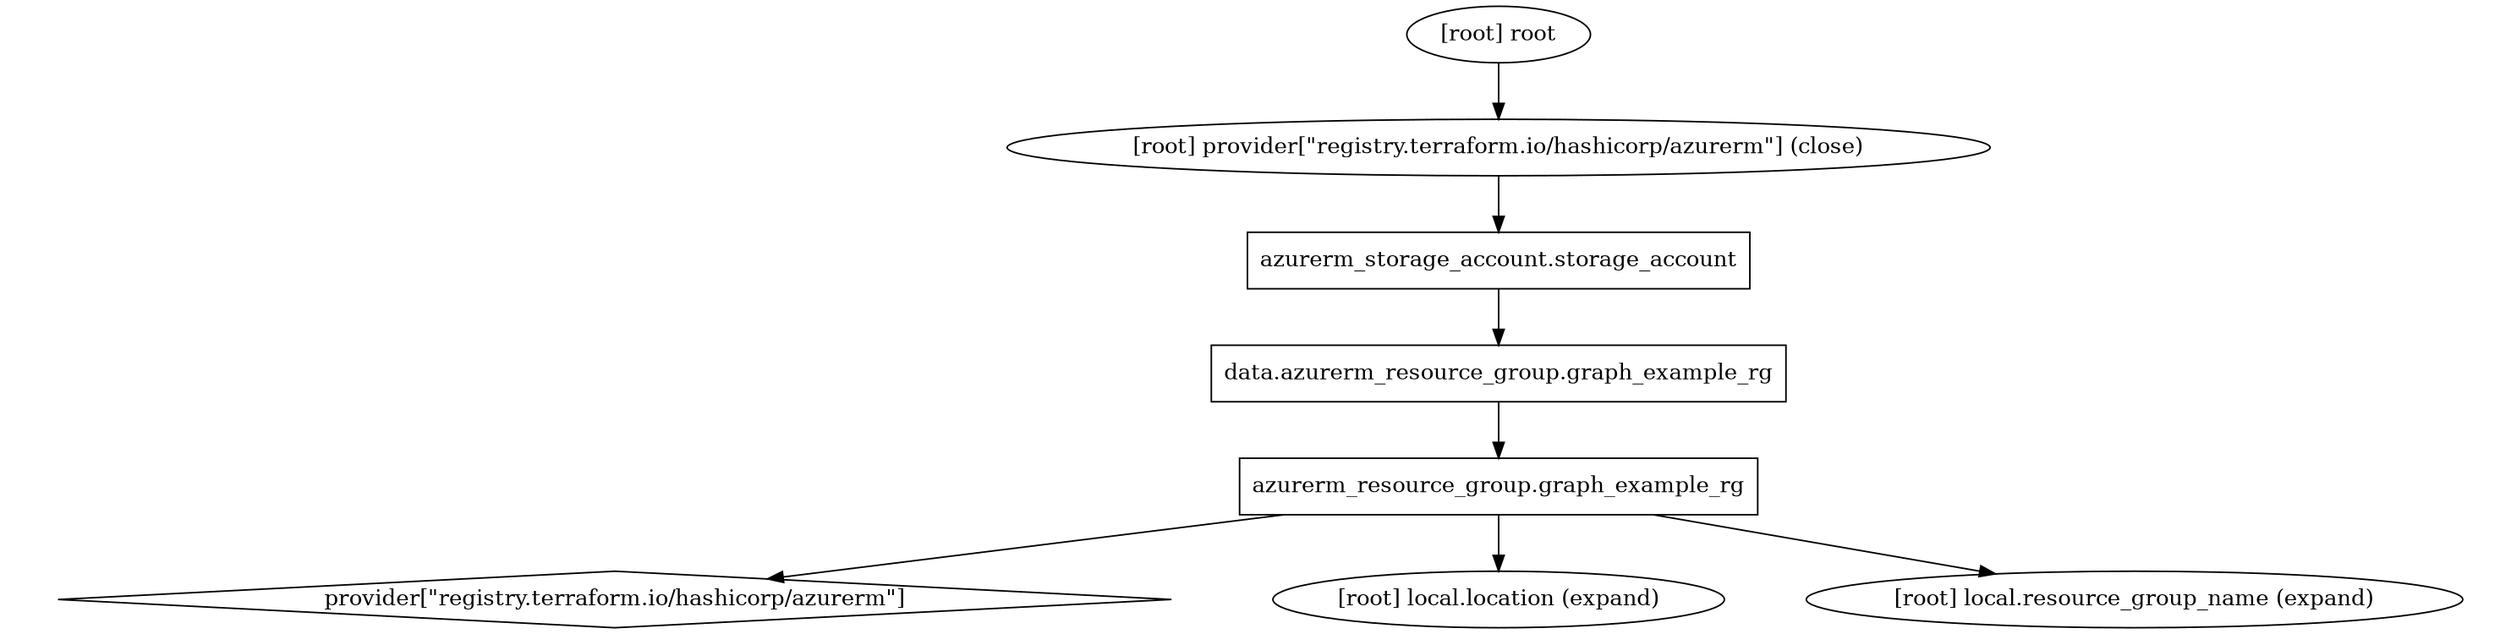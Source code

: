 digraph {
	graph [size="20,5", ratio="fill"];
	compound = "true"
	newrank = "true"
	subgraph "root" {
		"[root] azurerm_resource_group.graph_example_rg (expand)" [label = "azurerm_resource_group.graph_example_rg", shape = "box"]
		"[root] azurerm_storage_account.storage_account (expand)" [label = "azurerm_storage_account.storage_account", shape = "box"]
		"[root] data.azurerm_resource_group.graph_example_rg (expand)" [label = "data.azurerm_resource_group.graph_example_rg", shape = "box"]
		"[root] provider[\"registry.terraform.io/hashicorp/azurerm\"]" [label = "provider[\"registry.terraform.io/hashicorp/azurerm\"]", shape = "diamond"]
		"[root] azurerm_resource_group.graph_example_rg (expand)" -> "[root] local.location (expand)"
		"[root] azurerm_resource_group.graph_example_rg (expand)" -> "[root] local.resource_group_name (expand)"
		"[root] azurerm_resource_group.graph_example_rg (expand)" -> "[root] provider[\"registry.terraform.io/hashicorp/azurerm\"]"
		"[root] azurerm_storage_account.storage_account (expand)" -> "[root] data.azurerm_resource_group.graph_example_rg (expand)"
		"[root] data.azurerm_resource_group.graph_example_rg (expand)" -> "[root] azurerm_resource_group.graph_example_rg (expand)"
		"[root] provider[\"registry.terraform.io/hashicorp/azurerm\"] (close)" -> "[root] azurerm_storage_account.storage_account (expand)"
		"[root] root" -> "[root] provider[\"registry.terraform.io/hashicorp/azurerm\"] (close)"
	}
}

